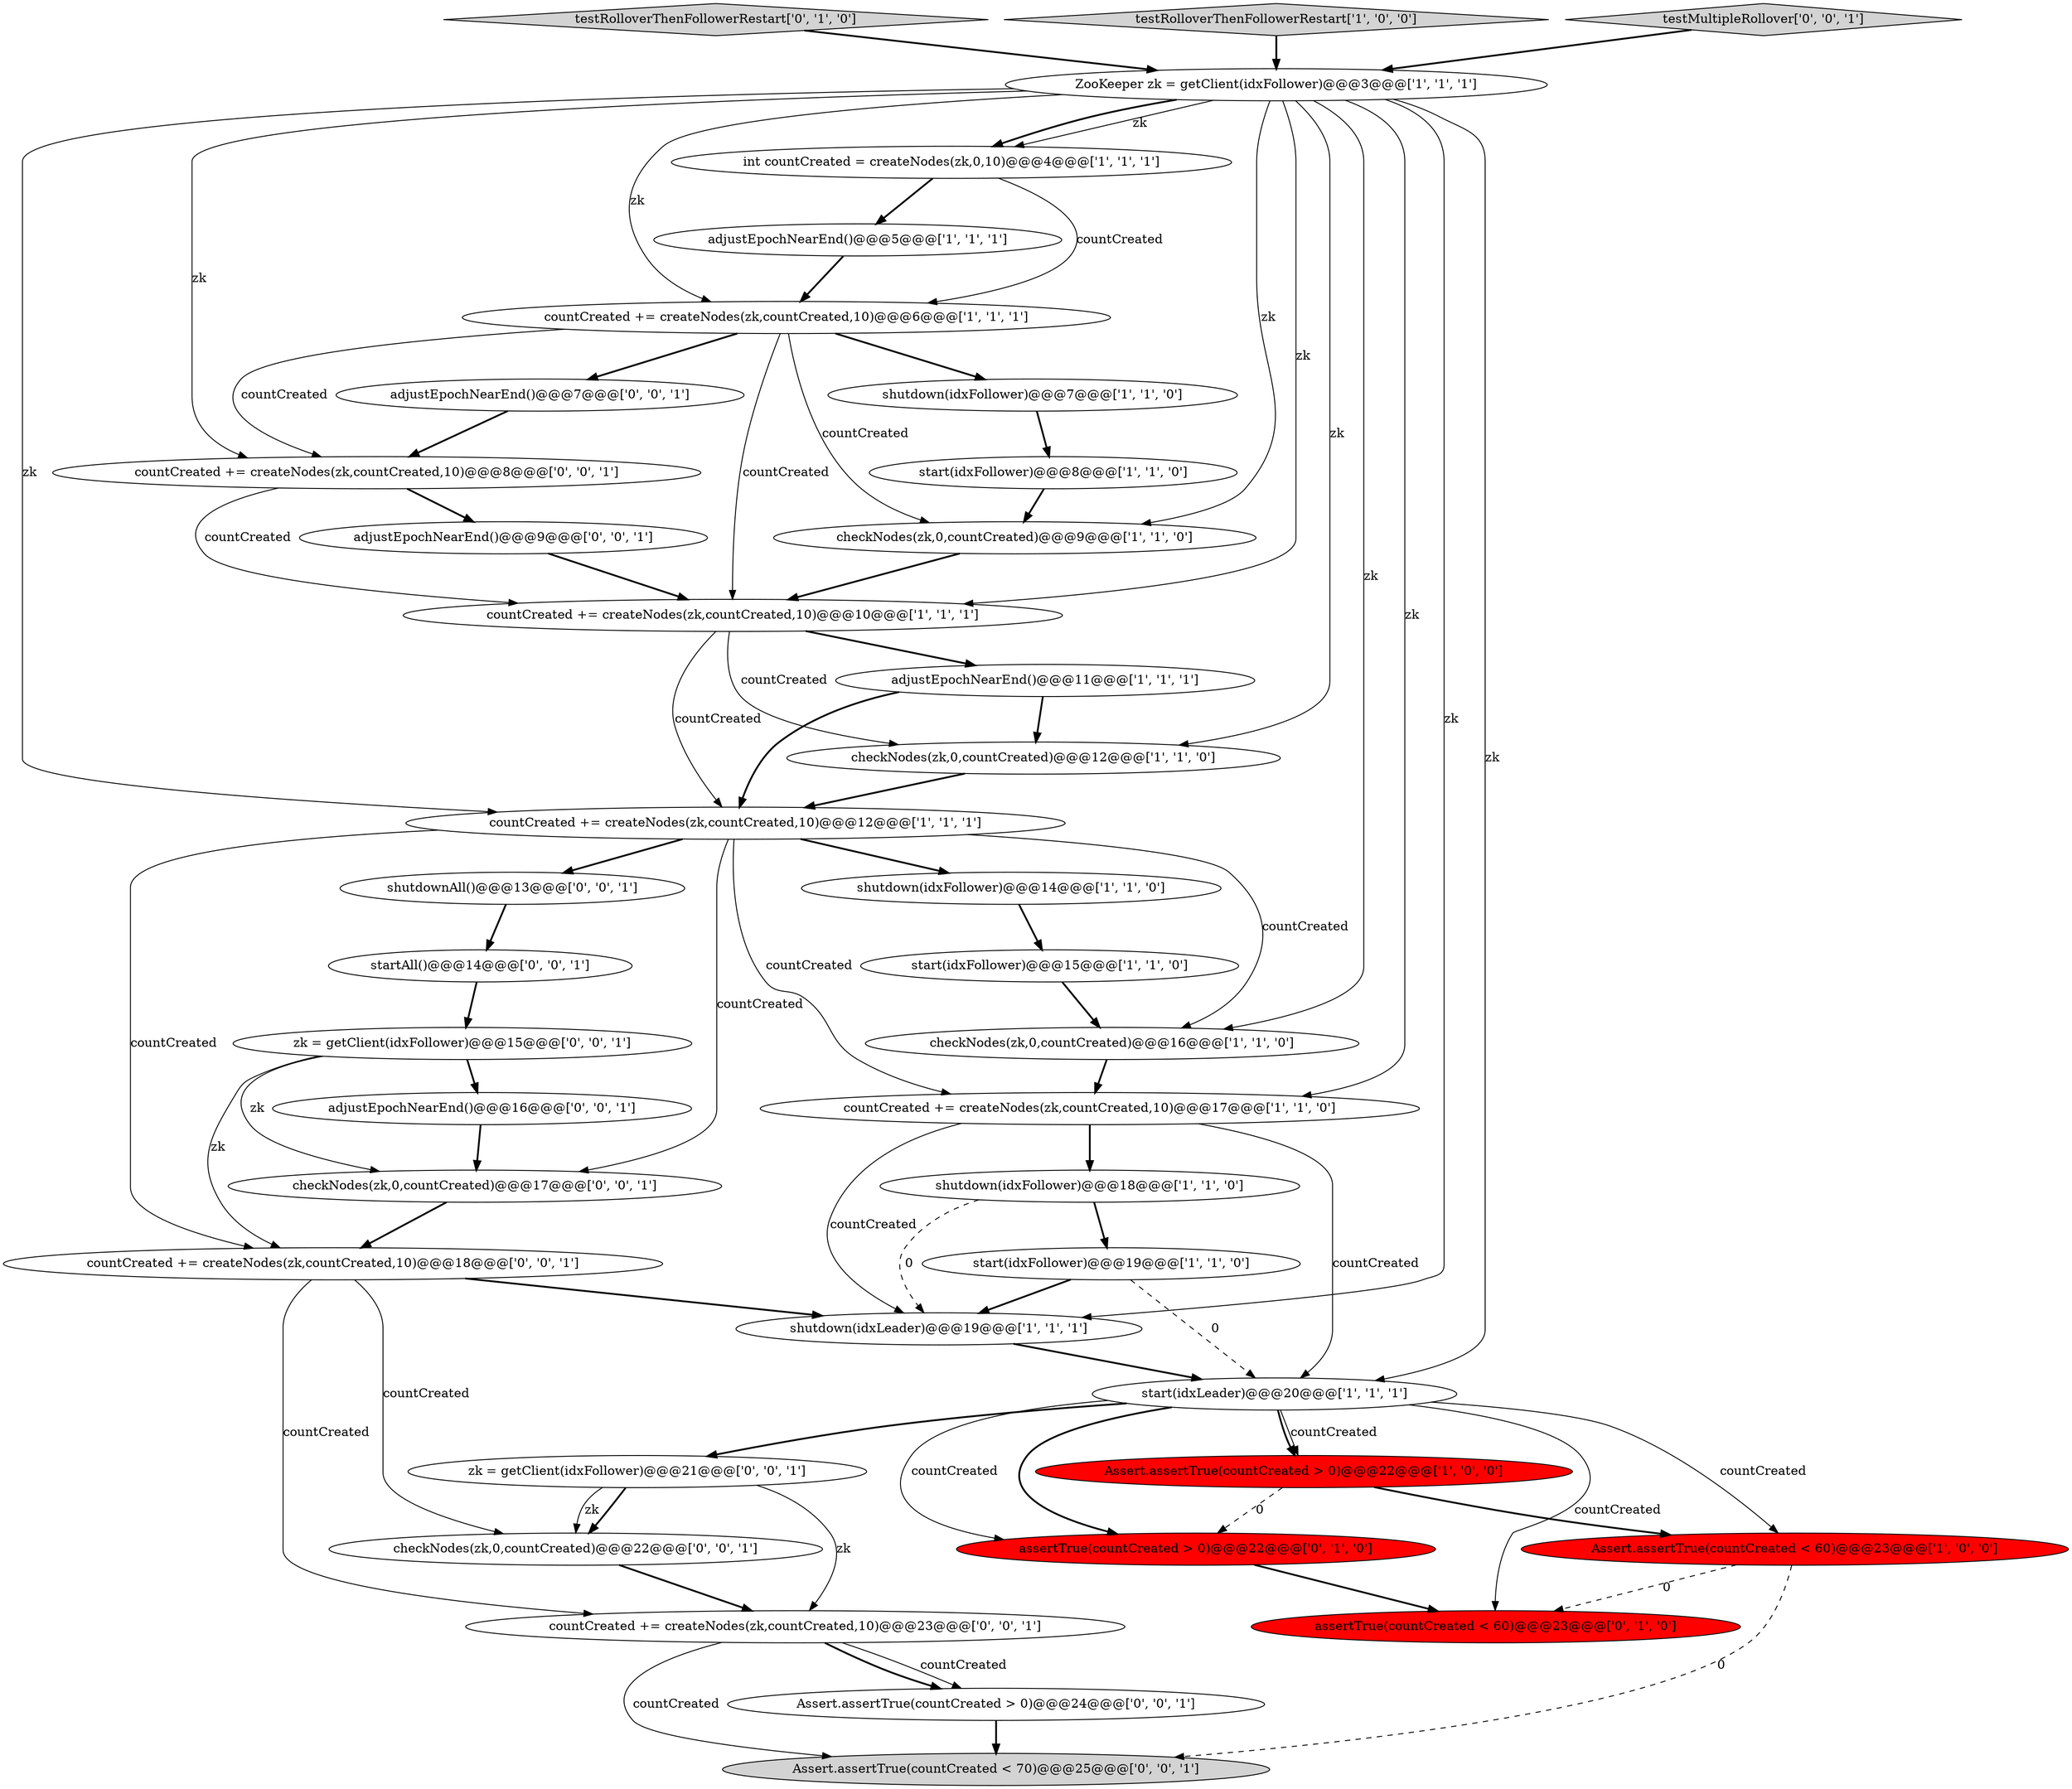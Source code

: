 digraph {
34 [style = filled, label = "adjustEpochNearEnd()@@@7@@@['0', '0', '1']", fillcolor = white, shape = ellipse image = "AAA0AAABBB3BBB"];
33 [style = filled, label = "Assert.assertTrue(countCreated < 70)@@@25@@@['0', '0', '1']", fillcolor = lightgray, shape = ellipse image = "AAA0AAABBB3BBB"];
18 [style = filled, label = "ZooKeeper zk = getClient(idxFollower)@@@3@@@['1', '1', '1']", fillcolor = white, shape = ellipse image = "AAA0AAABBB1BBB"];
4 [style = filled, label = "countCreated += createNodes(zk,countCreated,10)@@@17@@@['1', '1', '0']", fillcolor = white, shape = ellipse image = "AAA0AAABBB1BBB"];
1 [style = filled, label = "countCreated += createNodes(zk,countCreated,10)@@@6@@@['1', '1', '1']", fillcolor = white, shape = ellipse image = "AAA0AAABBB1BBB"];
11 [style = filled, label = "int countCreated = createNodes(zk,0,10)@@@4@@@['1', '1', '1']", fillcolor = white, shape = ellipse image = "AAA0AAABBB1BBB"];
3 [style = filled, label = "shutdown(idxFollower)@@@14@@@['1', '1', '0']", fillcolor = white, shape = ellipse image = "AAA0AAABBB1BBB"];
23 [style = filled, label = "testRolloverThenFollowerRestart['0', '1', '0']", fillcolor = lightgray, shape = diamond image = "AAA0AAABBB2BBB"];
10 [style = filled, label = "start(idxFollower)@@@19@@@['1', '1', '0']", fillcolor = white, shape = ellipse image = "AAA0AAABBB1BBB"];
29 [style = filled, label = "startAll()@@@14@@@['0', '0', '1']", fillcolor = white, shape = ellipse image = "AAA0AAABBB3BBB"];
5 [style = filled, label = "countCreated += createNodes(zk,countCreated,10)@@@12@@@['1', '1', '1']", fillcolor = white, shape = ellipse image = "AAA0AAABBB1BBB"];
19 [style = filled, label = "Assert.assertTrue(countCreated < 60)@@@23@@@['1', '0', '0']", fillcolor = red, shape = ellipse image = "AAA1AAABBB1BBB"];
30 [style = filled, label = "countCreated += createNodes(zk,countCreated,10)@@@23@@@['0', '0', '1']", fillcolor = white, shape = ellipse image = "AAA0AAABBB3BBB"];
28 [style = filled, label = "Assert.assertTrue(countCreated > 0)@@@24@@@['0', '0', '1']", fillcolor = white, shape = ellipse image = "AAA0AAABBB3BBB"];
16 [style = filled, label = "adjustEpochNearEnd()@@@11@@@['1', '1', '1']", fillcolor = white, shape = ellipse image = "AAA0AAABBB1BBB"];
13 [style = filled, label = "adjustEpochNearEnd()@@@5@@@['1', '1', '1']", fillcolor = white, shape = ellipse image = "AAA0AAABBB1BBB"];
15 [style = filled, label = "start(idxFollower)@@@8@@@['1', '1', '0']", fillcolor = white, shape = ellipse image = "AAA0AAABBB1BBB"];
14 [style = filled, label = "shutdown(idxFollower)@@@7@@@['1', '1', '0']", fillcolor = white, shape = ellipse image = "AAA0AAABBB1BBB"];
39 [style = filled, label = "adjustEpochNearEnd()@@@9@@@['0', '0', '1']", fillcolor = white, shape = ellipse image = "AAA0AAABBB3BBB"];
31 [style = filled, label = "countCreated += createNodes(zk,countCreated,10)@@@18@@@['0', '0', '1']", fillcolor = white, shape = ellipse image = "AAA0AAABBB3BBB"];
12 [style = filled, label = "testRolloverThenFollowerRestart['1', '0', '0']", fillcolor = lightgray, shape = diamond image = "AAA0AAABBB1BBB"];
9 [style = filled, label = "start(idxFollower)@@@15@@@['1', '1', '0']", fillcolor = white, shape = ellipse image = "AAA0AAABBB1BBB"];
7 [style = filled, label = "countCreated += createNodes(zk,countCreated,10)@@@10@@@['1', '1', '1']", fillcolor = white, shape = ellipse image = "AAA0AAABBB1BBB"];
17 [style = filled, label = "Assert.assertTrue(countCreated > 0)@@@22@@@['1', '0', '0']", fillcolor = red, shape = ellipse image = "AAA1AAABBB1BBB"];
20 [style = filled, label = "checkNodes(zk,0,countCreated)@@@9@@@['1', '1', '0']", fillcolor = white, shape = ellipse image = "AAA0AAABBB1BBB"];
26 [style = filled, label = "checkNodes(zk,0,countCreated)@@@22@@@['0', '0', '1']", fillcolor = white, shape = ellipse image = "AAA0AAABBB3BBB"];
35 [style = filled, label = "zk = getClient(idxFollower)@@@15@@@['0', '0', '1']", fillcolor = white, shape = ellipse image = "AAA0AAABBB3BBB"];
0 [style = filled, label = "shutdown(idxLeader)@@@19@@@['1', '1', '1']", fillcolor = white, shape = ellipse image = "AAA0AAABBB1BBB"];
32 [style = filled, label = "checkNodes(zk,0,countCreated)@@@17@@@['0', '0', '1']", fillcolor = white, shape = ellipse image = "AAA0AAABBB3BBB"];
21 [style = filled, label = "start(idxLeader)@@@20@@@['1', '1', '1']", fillcolor = white, shape = ellipse image = "AAA0AAABBB1BBB"];
8 [style = filled, label = "checkNodes(zk,0,countCreated)@@@12@@@['1', '1', '0']", fillcolor = white, shape = ellipse image = "AAA0AAABBB1BBB"];
25 [style = filled, label = "adjustEpochNearEnd()@@@16@@@['0', '0', '1']", fillcolor = white, shape = ellipse image = "AAA0AAABBB3BBB"];
24 [style = filled, label = "assertTrue(countCreated < 60)@@@23@@@['0', '1', '0']", fillcolor = red, shape = ellipse image = "AAA1AAABBB2BBB"];
37 [style = filled, label = "zk = getClient(idxFollower)@@@21@@@['0', '0', '1']", fillcolor = white, shape = ellipse image = "AAA0AAABBB3BBB"];
27 [style = filled, label = "shutdownAll()@@@13@@@['0', '0', '1']", fillcolor = white, shape = ellipse image = "AAA0AAABBB3BBB"];
2 [style = filled, label = "checkNodes(zk,0,countCreated)@@@16@@@['1', '1', '0']", fillcolor = white, shape = ellipse image = "AAA0AAABBB1BBB"];
38 [style = filled, label = "testMultipleRollover['0', '0', '1']", fillcolor = lightgray, shape = diamond image = "AAA0AAABBB3BBB"];
6 [style = filled, label = "shutdown(idxFollower)@@@18@@@['1', '1', '0']", fillcolor = white, shape = ellipse image = "AAA0AAABBB1BBB"];
36 [style = filled, label = "countCreated += createNodes(zk,countCreated,10)@@@8@@@['0', '0', '1']", fillcolor = white, shape = ellipse image = "AAA0AAABBB3BBB"];
22 [style = filled, label = "assertTrue(countCreated > 0)@@@22@@@['0', '1', '0']", fillcolor = red, shape = ellipse image = "AAA1AAABBB2BBB"];
5->3 [style = bold, label=""];
18->0 [style = solid, label="zk"];
5->2 [style = solid, label="countCreated"];
18->2 [style = solid, label="zk"];
35->31 [style = solid, label="zk"];
18->8 [style = solid, label="zk"];
10->21 [style = dashed, label="0"];
1->7 [style = solid, label="countCreated"];
18->1 [style = solid, label="zk"];
18->11 [style = solid, label="zk"];
18->5 [style = solid, label="zk"];
31->26 [style = solid, label="countCreated"];
16->8 [style = bold, label=""];
37->26 [style = bold, label=""];
9->2 [style = bold, label=""];
4->6 [style = bold, label=""];
4->0 [style = solid, label="countCreated"];
7->8 [style = solid, label="countCreated"];
18->20 [style = solid, label="zk"];
1->36 [style = solid, label="countCreated"];
31->0 [style = bold, label=""];
11->1 [style = solid, label="countCreated"];
18->11 [style = bold, label=""];
18->7 [style = solid, label="zk"];
6->0 [style = dashed, label="0"];
25->32 [style = bold, label=""];
36->7 [style = solid, label="countCreated"];
5->31 [style = solid, label="countCreated"];
1->20 [style = solid, label="countCreated"];
21->22 [style = solid, label="countCreated"];
0->21 [style = bold, label=""];
2->4 [style = bold, label=""];
17->19 [style = bold, label=""];
36->39 [style = bold, label=""];
13->1 [style = bold, label=""];
21->17 [style = solid, label="countCreated"];
21->19 [style = solid, label="countCreated"];
35->25 [style = bold, label=""];
26->30 [style = bold, label=""];
3->9 [style = bold, label=""];
21->24 [style = solid, label="countCreated"];
18->21 [style = solid, label="zk"];
18->4 [style = solid, label="zk"];
31->30 [style = solid, label="countCreated"];
5->4 [style = solid, label="countCreated"];
1->34 [style = bold, label=""];
21->37 [style = bold, label=""];
30->28 [style = bold, label=""];
38->18 [style = bold, label=""];
28->33 [style = bold, label=""];
8->5 [style = bold, label=""];
18->36 [style = solid, label="zk"];
30->28 [style = solid, label="countCreated"];
39->7 [style = bold, label=""];
21->22 [style = bold, label=""];
15->20 [style = bold, label=""];
6->10 [style = bold, label=""];
34->36 [style = bold, label=""];
11->13 [style = bold, label=""];
7->5 [style = solid, label="countCreated"];
7->16 [style = bold, label=""];
10->0 [style = bold, label=""];
12->18 [style = bold, label=""];
5->32 [style = solid, label="countCreated"];
37->26 [style = solid, label="zk"];
16->5 [style = bold, label=""];
1->14 [style = bold, label=""];
14->15 [style = bold, label=""];
19->24 [style = dashed, label="0"];
5->27 [style = bold, label=""];
35->32 [style = solid, label="zk"];
22->24 [style = bold, label=""];
20->7 [style = bold, label=""];
27->29 [style = bold, label=""];
29->35 [style = bold, label=""];
19->33 [style = dashed, label="0"];
37->30 [style = solid, label="zk"];
21->17 [style = bold, label=""];
30->33 [style = solid, label="countCreated"];
23->18 [style = bold, label=""];
32->31 [style = bold, label=""];
4->21 [style = solid, label="countCreated"];
17->22 [style = dashed, label="0"];
}
